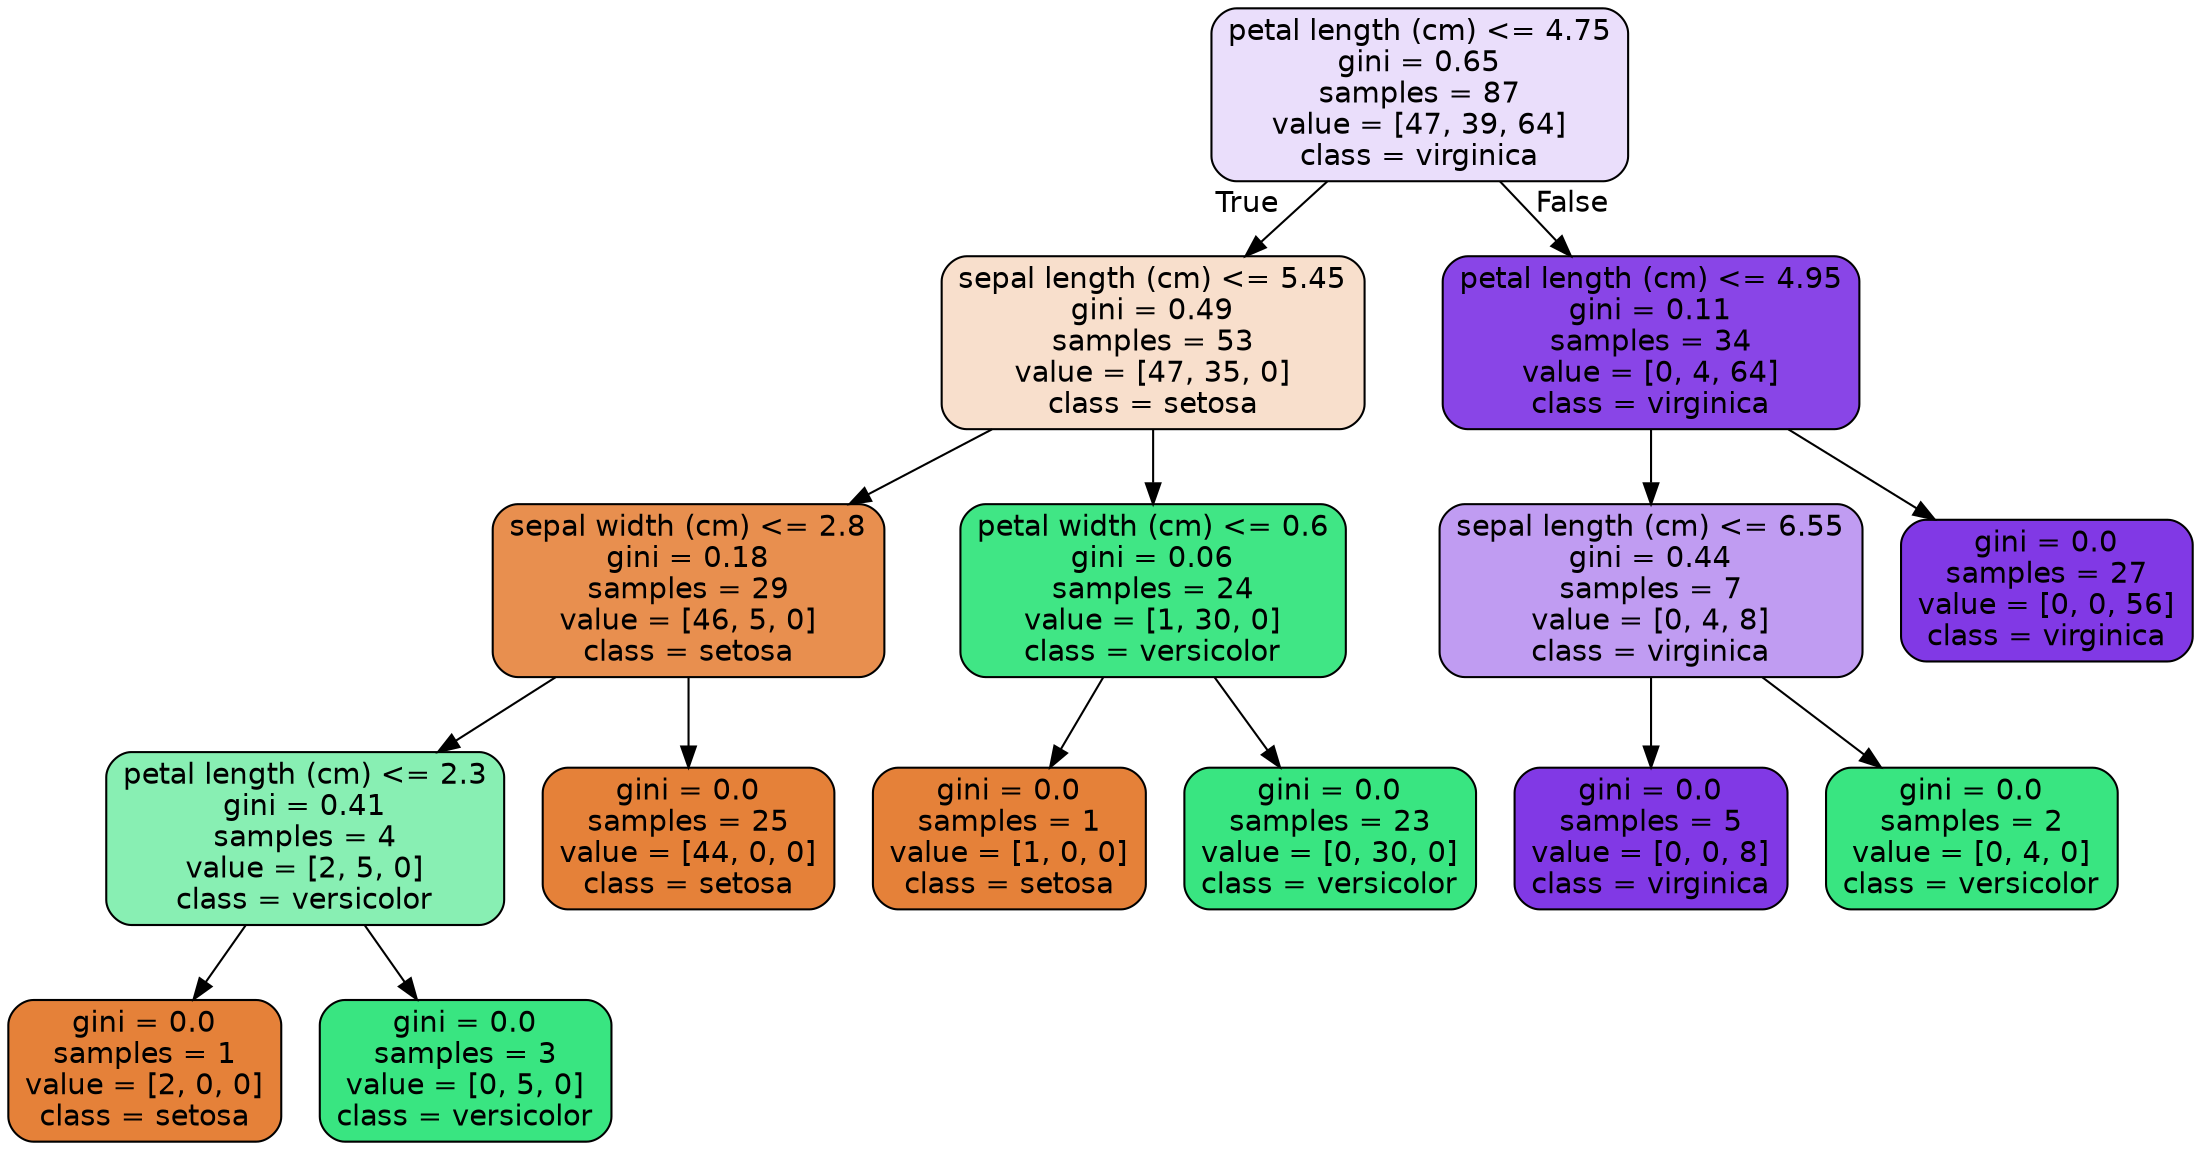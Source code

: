 digraph Tree {
node [shape=box, style="filled, rounded", color="black", fontname=helvetica] ;
edge [fontname=helvetica] ;
0 [label="petal length (cm) <= 4.75\ngini = 0.65\nsamples = 87\nvalue = [47, 39, 64]\nclass = virginica", fillcolor="#eadefb"] ;
1 [label="sepal length (cm) <= 5.45\ngini = 0.49\nsamples = 53\nvalue = [47, 35, 0]\nclass = setosa", fillcolor="#f8dfcc"] ;
0 -> 1 [labeldistance=2.5, labelangle=45, headlabel="True"] ;
2 [label="sepal width (cm) <= 2.8\ngini = 0.18\nsamples = 29\nvalue = [46, 5, 0]\nclass = setosa", fillcolor="#e88f4f"] ;
1 -> 2 ;
3 [label="petal length (cm) <= 2.3\ngini = 0.41\nsamples = 4\nvalue = [2, 5, 0]\nclass = versicolor", fillcolor="#88efb3"] ;
2 -> 3 ;
4 [label="gini = 0.0\nsamples = 1\nvalue = [2, 0, 0]\nclass = setosa", fillcolor="#e58139"] ;
3 -> 4 ;
5 [label="gini = 0.0\nsamples = 3\nvalue = [0, 5, 0]\nclass = versicolor", fillcolor="#39e581"] ;
3 -> 5 ;
6 [label="gini = 0.0\nsamples = 25\nvalue = [44, 0, 0]\nclass = setosa", fillcolor="#e58139"] ;
2 -> 6 ;
7 [label="petal width (cm) <= 0.6\ngini = 0.06\nsamples = 24\nvalue = [1, 30, 0]\nclass = versicolor", fillcolor="#40e685"] ;
1 -> 7 ;
8 [label="gini = 0.0\nsamples = 1\nvalue = [1, 0, 0]\nclass = setosa", fillcolor="#e58139"] ;
7 -> 8 ;
9 [label="gini = 0.0\nsamples = 23\nvalue = [0, 30, 0]\nclass = versicolor", fillcolor="#39e581"] ;
7 -> 9 ;
10 [label="petal length (cm) <= 4.95\ngini = 0.11\nsamples = 34\nvalue = [0, 4, 64]\nclass = virginica", fillcolor="#8945e7"] ;
0 -> 10 [labeldistance=2.5, labelangle=-45, headlabel="False"] ;
11 [label="sepal length (cm) <= 6.55\ngini = 0.44\nsamples = 7\nvalue = [0, 4, 8]\nclass = virginica", fillcolor="#c09cf2"] ;
10 -> 11 ;
12 [label="gini = 0.0\nsamples = 5\nvalue = [0, 0, 8]\nclass = virginica", fillcolor="#8139e5"] ;
11 -> 12 ;
13 [label="gini = 0.0\nsamples = 2\nvalue = [0, 4, 0]\nclass = versicolor", fillcolor="#39e581"] ;
11 -> 13 ;
14 [label="gini = 0.0\nsamples = 27\nvalue = [0, 0, 56]\nclass = virginica", fillcolor="#8139e5"] ;
10 -> 14 ;
}